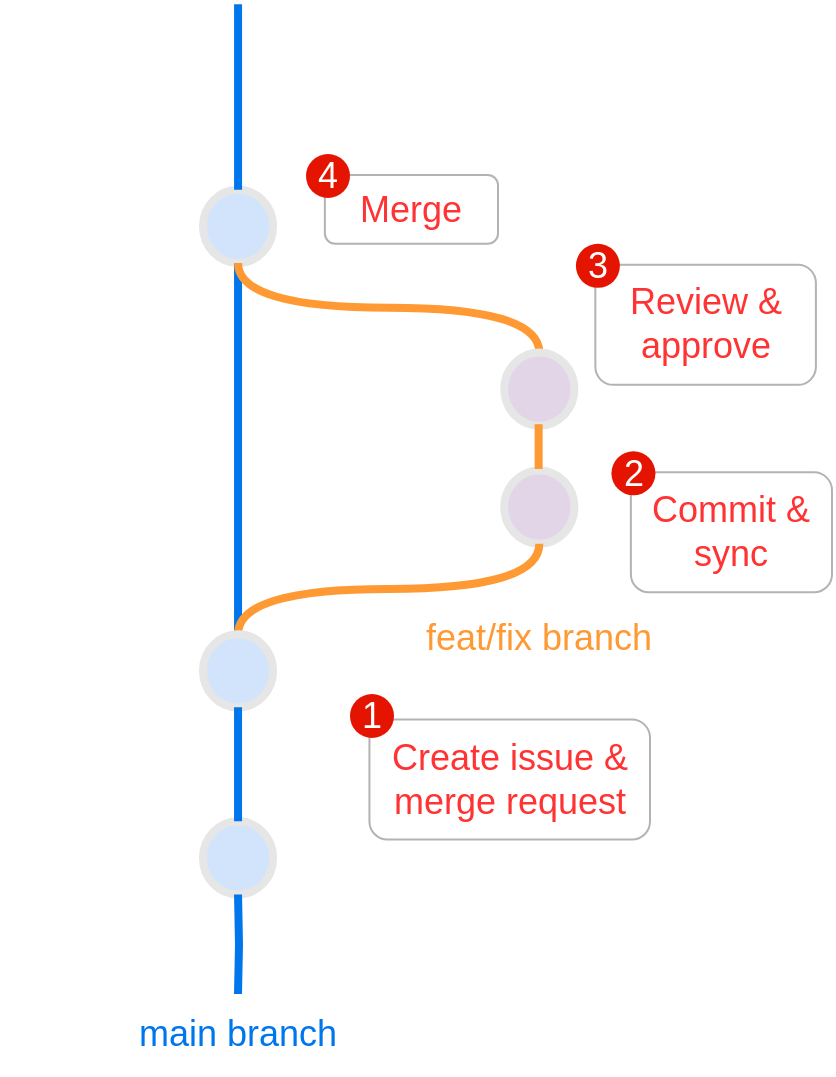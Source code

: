 <mxfile version="16.4.0" type="device"><diagram id="WI9T0HZ2pTsCkuznbFz-" name="Page-1"><mxGraphModel dx="-293" dy="676" grid="1" gridSize="10" guides="1" tooltips="1" connect="1" arrows="1" fold="1" page="1" pageScale="1" pageWidth="1169" pageHeight="827" math="0" shadow="0"><root><mxCell id="0"/><mxCell id="1" parent="0"/><mxCell id="-bOPuHLhmok3vP8kMxmB-157" value="" style="verticalLabelPosition=bottom;verticalAlign=top;html=1;strokeWidth=4;shape=mxgraph.flowchart.on-page_reference;plain-blue;gradientColor=none;strokeColor=#E6E6E6;rotation=-90;container=0;fillColor=#D1E4FC;fontSize=18;" parent="1" vertex="1"><mxGeometry x="1700.732" y="604.407" width="36.585" height="35.085" as="geometry"/></mxCell><mxCell id="-bOPuHLhmok3vP8kMxmB-158" value="" style="verticalLabelPosition=bottom;verticalAlign=top;html=1;strokeWidth=4;shape=mxgraph.flowchart.on-page_reference;plain-blue;gradientColor=none;strokeColor=#E6E6E6;rotation=-90;container=0;fillColor=#D1E4FC;fontSize=18;" parent="1" vertex="1"><mxGeometry x="1700.732" y="288.644" width="36.585" height="35.085" as="geometry"/></mxCell><mxCell id="-bOPuHLhmok3vP8kMxmB-159" value="" style="edgeStyle=orthogonalEdgeStyle;curved=1;rounded=0;orthogonalLoop=1;jettySize=auto;html=1;endArrow=none;endFill=0;strokeWidth=4;fontFamily=Courier New;fontSize=18;exitX=1;exitY=0.5;exitDx=0;exitDy=0;exitPerimeter=0;strokeColor=#0076ED;" parent="1" source="-bOPuHLhmok3vP8kMxmB-176" target="-bOPuHLhmok3vP8kMxmB-158" edge="1"><mxGeometry x="1254.39" y="347.119" as="geometry"><mxPoint x="1719.024" y="382.203" as="sourcePoint"/></mxGeometry></mxCell><mxCell id="-bOPuHLhmok3vP8kMxmB-160" value="" style="edgeStyle=orthogonalEdgeStyle;curved=1;rounded=0;orthogonalLoop=1;jettySize=auto;html=1;endArrow=none;endFill=0;strokeWidth=4;fontFamily=Courier New;fontSize=18;strokeColor=#0076ED;" parent="1" source="-bOPuHLhmok3vP8kMxmB-158" edge="1"><mxGeometry x="1254.39" y="347.119" as="geometry"><mxPoint x="1719.024" y="195.085" as="targetPoint"/></mxGeometry></mxCell><mxCell id="-bOPuHLhmok3vP8kMxmB-162" value="" style="verticalLabelPosition=bottom;verticalAlign=top;html=1;strokeWidth=4;shape=mxgraph.flowchart.on-page_reference;plain-purple;gradientColor=none;strokeColor=#E6E6E6;rotation=-90;container=0;fontSize=18;" parent="1" vertex="1"><mxGeometry x="1851.366" y="428.983" width="36.585" height="35.085" as="geometry"/></mxCell><mxCell id="-bOPuHLhmok3vP8kMxmB-163" style="edgeStyle=orthogonalEdgeStyle;curved=1;rounded=0;html=1;entryX=0;entryY=0.5;entryPerimeter=0;endArrow=none;endFill=0;jettySize=auto;orthogonalLoop=1;strokeWidth=4;fontSize=18;exitX=1;exitY=0.5;exitDx=0;exitDy=0;exitPerimeter=0;strokeColor=#FF9933;fontColor=#FF9933;" parent="1" source="-bOPuHLhmok3vP8kMxmB-176" target="-bOPuHLhmok3vP8kMxmB-162" edge="1"><mxGeometry x="1144.634" y="183.39" as="geometry"><mxPoint x="1719.024" y="563.475" as="sourcePoint"/></mxGeometry></mxCell><mxCell id="-bOPuHLhmok3vP8kMxmB-164" style="edgeStyle=orthogonalEdgeStyle;curved=1;rounded=0;html=1;exitX=1;exitY=0.5;exitPerimeter=0;entryX=0;entryY=0.5;entryPerimeter=0;endArrow=none;endFill=0;jettySize=auto;orthogonalLoop=1;strokeWidth=4;fontSize=18;entryDx=0;entryDy=0;strokeColor=#FF9933;" parent="1" source="-bOPuHLhmok3vP8kMxmB-165" target="-bOPuHLhmok3vP8kMxmB-158" edge="1"><mxGeometry x="1277.561" y="198.593" as="geometry"><mxPoint x="1742.195" y="230.169" as="targetPoint"/></mxGeometry></mxCell><mxCell id="-bOPuHLhmok3vP8kMxmB-165" value="" style="verticalLabelPosition=bottom;verticalAlign=top;html=1;strokeWidth=4;shape=mxgraph.flowchart.on-page_reference;plain-purple;gradientColor=none;strokeColor=#E6E6E6;rotation=-90;container=0;fontSize=18;" parent="1" vertex="1"><mxGeometry x="1851.366" y="370.003" width="36.585" height="35.085" as="geometry"/></mxCell><mxCell id="-bOPuHLhmok3vP8kMxmB-166" style="edgeStyle=orthogonalEdgeStyle;curved=1;rounded=0;html=1;exitX=1;exitY=0.5;exitPerimeter=0;entryX=0;entryY=0.5;entryPerimeter=0;endArrow=none;endFill=0;jettySize=auto;orthogonalLoop=1;strokeWidth=4;fontSize=18;exitDx=0;exitDy=0;strokeColor=#FF9933;" parent="1" edge="1"><mxGeometry x="1313.221" y="197.843" as="geometry"><mxPoint x="1869.319" y="427.483" as="sourcePoint"/><mxPoint x="1869.319" y="405.088" as="targetPoint"/></mxGeometry></mxCell><mxCell id="-bOPuHLhmok3vP8kMxmB-167" value="&lt;font style=&quot;font-size: 18px&quot;&gt;&lt;font style=&quot;font-size: 18px&quot;&gt;feat/fix branch&lt;/font&gt;&lt;br style=&quot;font-size: 18px&quot;&gt;&lt;/font&gt;" style="text;html=1;strokeColor=none;fillColor=none;align=center;verticalAlign=middle;whiteSpace=wrap;overflow=hidden;fontSize=18;fontStyle=0;fontColor=#FF9933;rotation=0;container=0;" parent="1" vertex="1"><mxGeometry x="1796.94" y="489.16" width="145.43" height="46.14" as="geometry"/></mxCell><mxCell id="-bOPuHLhmok3vP8kMxmB-168" value="&lt;font style=&quot;font-size: 18px;&quot;&gt;Tag: 1.0.0&lt;/font&gt;" style="text;html=1;strokeColor=none;fillColor=none;align=center;verticalAlign=middle;whiteSpace=wrap;overflow=hidden;fontSize=18;rotation=0;container=0;fontColor=#FFFFFF;" parent="1" vertex="1"><mxGeometry x="1600" y="288.64" width="97.56" height="37.44" as="geometry"/></mxCell><mxCell id="-bOPuHLhmok3vP8kMxmB-176" value="" style="verticalLabelPosition=bottom;verticalAlign=top;html=1;strokeWidth=4;shape=mxgraph.flowchart.on-page_reference;plain-blue;gradientColor=none;strokeColor=#E6E6E6;rotation=-90;container=0;fillColor=#D1E4FC;fontSize=18;" parent="1" vertex="1"><mxGeometry x="1700.732" y="510.847" width="36.585" height="35.085" as="geometry"/></mxCell><mxCell id="-bOPuHLhmok3vP8kMxmB-177" value="" style="edgeStyle=orthogonalEdgeStyle;curved=1;rounded=0;orthogonalLoop=1;jettySize=auto;html=1;endArrow=none;endFill=0;strokeWidth=4;fontFamily=Courier New;fontSize=18;exitX=1;exitY=0.5;exitDx=0;exitDy=0;exitPerimeter=0;entryX=0;entryY=0.5;entryDx=0;entryDy=0;entryPerimeter=0;strokeColor=#0076ED;" parent="1" source="-bOPuHLhmok3vP8kMxmB-157" target="-bOPuHLhmok3vP8kMxmB-176" edge="1"><mxGeometry x="1431.22" y="591.542" as="geometry"><mxPoint x="1895.854" y="766.966" as="sourcePoint"/><mxPoint x="1912.927" y="639.492" as="targetPoint"/></mxGeometry></mxCell><mxCell id="-bOPuHLhmok3vP8kMxmB-178" value="&lt;font style=&quot;font-size: 18px&quot;&gt;&lt;font color=&quot;#0076ed&quot; style=&quot;font-size: 18px&quot;&gt;main branch&lt;/font&gt;&lt;br style=&quot;font-size: 18px&quot;&gt;&lt;/font&gt;" style="text;html=1;strokeColor=none;fillColor=none;align=center;verticalAlign=middle;whiteSpace=wrap;overflow=hidden;fontSize=18;fontStyle=0;fontColor=#009900;rotation=0;container=0;" parent="1" vertex="1"><mxGeometry x="1647.25" y="690" width="143.54" height="40" as="geometry"/></mxCell><mxCell id="-bOPuHLhmok3vP8kMxmB-161" value="" style="edgeStyle=orthogonalEdgeStyle;rounded=0;html=1;jettySize=auto;orthogonalLoop=1;strokeWidth=4;endArrow=none;endFill=0;strokeColor=#0076ED;fontSize=18;" parent="1" target="-bOPuHLhmok3vP8kMxmB-157" edge="1"><mxGeometry x="1719.024" y="799.712" as="geometry"><mxPoint x="1719" y="690" as="sourcePoint"/></mxGeometry></mxCell><mxCell id="-9aN_gS3w6yBOFEbKkyr-3" value="&lt;span style=&quot;color: rgb(255 , 51 , 51)&quot;&gt;Create issue &amp;amp; merge request&lt;/span&gt;" style="rounded=1;whiteSpace=wrap;html=1;labelBackgroundColor=none;fontSize=18;fontColor=#FF9933;strokeColor=#B3B3B3;fillColor=none;" parent="1" vertex="1"><mxGeometry x="1784.72" y="552.79" width="140.28" height="60" as="geometry"/></mxCell><mxCell id="-9aN_gS3w6yBOFEbKkyr-1" value="1" style="ellipse;whiteSpace=wrap;html=1;aspect=fixed;labelBackgroundColor=none;fontSize=18;strokeColor=none;fillColor=#e51400;fontColor=#ffffff;" parent="1" vertex="1"><mxGeometry x="1775" y="540" width="22" height="22" as="geometry"/></mxCell><mxCell id="-9aN_gS3w6yBOFEbKkyr-4" value="&lt;span style=&quot;color: rgb(255 , 51 , 51)&quot;&gt;Commit &amp;amp; sync&lt;/span&gt;" style="rounded=1;whiteSpace=wrap;html=1;labelBackgroundColor=none;fontSize=18;fontColor=#FF9933;strokeColor=#B3B3B3;fillColor=none;" parent="1" vertex="1"><mxGeometry x="1915.44" y="429.16" width="100.56" height="60" as="geometry"/></mxCell><mxCell id="-9aN_gS3w6yBOFEbKkyr-5" value="2" style="ellipse;whiteSpace=wrap;html=1;aspect=fixed;labelBackgroundColor=none;fontSize=18;strokeColor=none;fillColor=#e51400;fontColor=#ffffff;" parent="1" vertex="1"><mxGeometry x="1905.72" y="418.65" width="22" height="22" as="geometry"/></mxCell><mxCell id="-9aN_gS3w6yBOFEbKkyr-6" value="&lt;span style=&quot;color: rgb(255 , 51 , 51)&quot;&gt;Review &amp;amp; approve&lt;/span&gt;" style="rounded=1;whiteSpace=wrap;html=1;labelBackgroundColor=none;fontSize=18;fontColor=#FF9933;strokeColor=#B3B3B3;fillColor=none;" parent="1" vertex="1"><mxGeometry x="1897.67" y="325.43" width="110.28" height="60" as="geometry"/></mxCell><mxCell id="-9aN_gS3w6yBOFEbKkyr-7" value="3" style="ellipse;whiteSpace=wrap;html=1;aspect=fixed;labelBackgroundColor=none;fontSize=18;strokeColor=none;fillColor=#e51400;fontColor=#ffffff;" parent="1" vertex="1"><mxGeometry x="1887.95" y="314.92" width="22" height="22" as="geometry"/></mxCell><mxCell id="-9aN_gS3w6yBOFEbKkyr-8" value="&lt;span style=&quot;color: rgb(255 , 51 , 51)&quot;&gt;Merge&lt;/span&gt;" style="rounded=1;whiteSpace=wrap;html=1;labelBackgroundColor=none;fontSize=18;fontColor=#FF9933;strokeColor=#B3B3B3;fillColor=none;" parent="1" vertex="1"><mxGeometry x="1762.44" y="280.51" width="86.56" height="34.41" as="geometry"/></mxCell><mxCell id="-9aN_gS3w6yBOFEbKkyr-9" value="4" style="ellipse;whiteSpace=wrap;html=1;aspect=fixed;labelBackgroundColor=none;fontSize=18;strokeColor=none;fillColor=#e51400;fontColor=#ffffff;" parent="1" vertex="1"><mxGeometry x="1753" y="270" width="22" height="22" as="geometry"/></mxCell></root></mxGraphModel></diagram></mxfile>